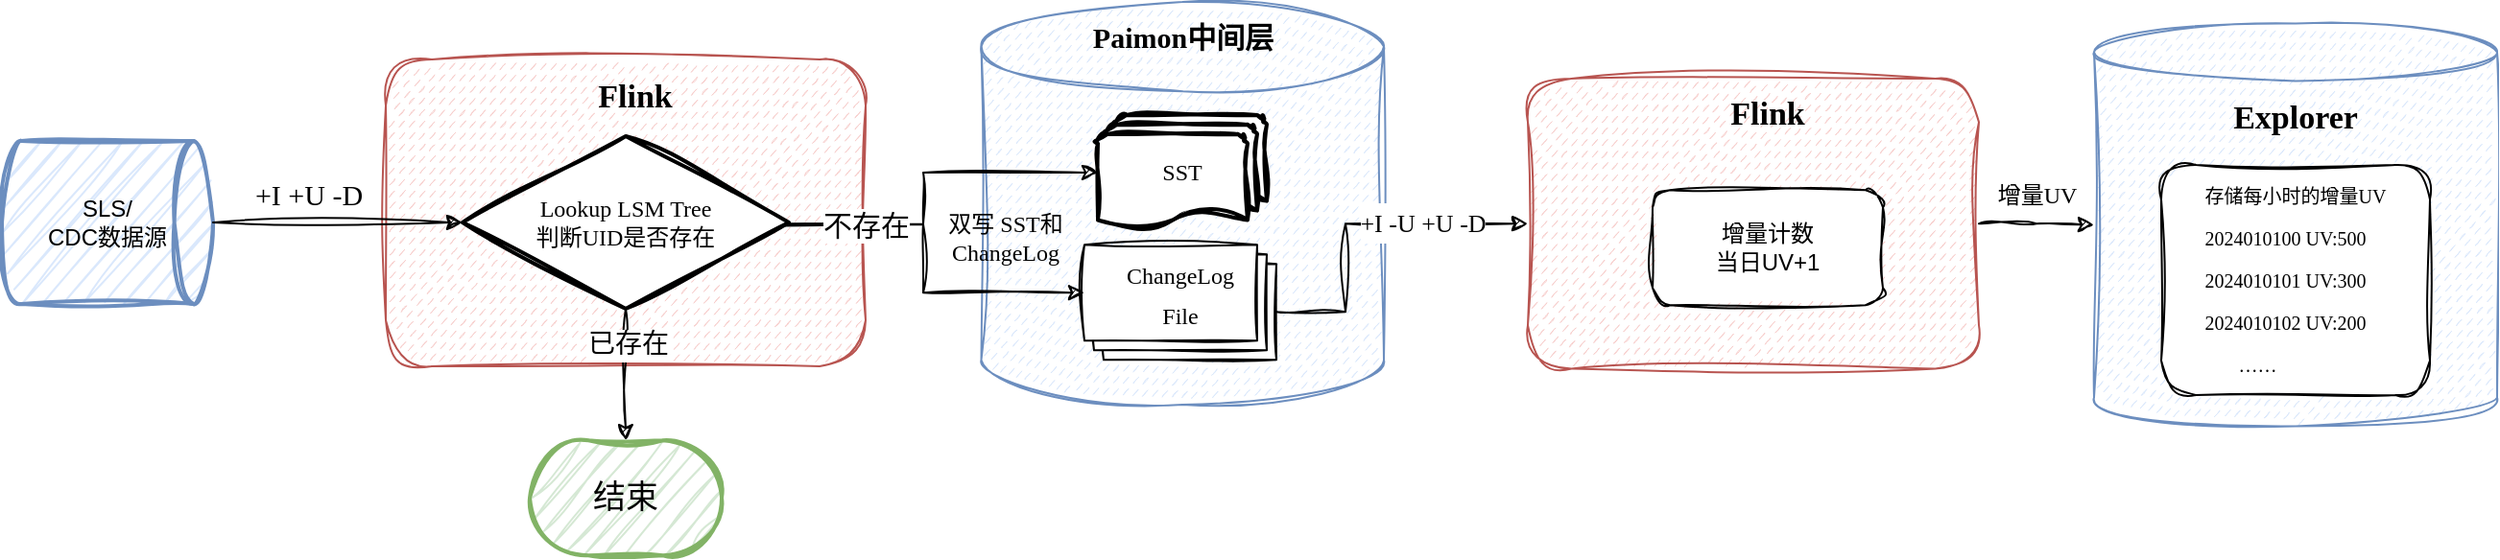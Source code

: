 <mxfile version="23.1.5" type="github">
  <diagram name="第 1 页" id="7VYnXI2Is2dOJrmKhYV3">
    <mxGraphModel dx="1004" dy="559" grid="1" gridSize="10" guides="1" tooltips="1" connect="1" arrows="1" fold="1" page="1" pageScale="1" pageWidth="827" pageHeight="1169" math="0" shadow="0">
      <root>
        <mxCell id="0" />
        <mxCell id="1" parent="0" />
        <mxCell id="NMVQfpE-wSfcinHJ5yfH-1" value="" style="shape=cylinder3;whiteSpace=wrap;html=1;boundedLbl=1;backgroundOutline=1;size=23.296;fillStyle=dashed;sketch=1;curveFitting=1;jiggle=2;fillColor=#dae8fc;strokeColor=#6c8ebf;" vertex="1" parent="1">
          <mxGeometry x="560.25" y="520" width="209.75" height="210" as="geometry" />
        </mxCell>
        <mxCell id="NMVQfpE-wSfcinHJ5yfH-2" value="SLS/&lt;br&gt;CDC数据源" style="strokeWidth=2;html=1;shape=mxgraph.flowchart.direct_data;whiteSpace=wrap;sketch=1;curveFitting=1;jiggle=2;fillColor=#dae8fc;strokeColor=#6c8ebf;" vertex="1" parent="1">
          <mxGeometry x="50" y="592.5" width="110" height="85" as="geometry" />
        </mxCell>
        <mxCell id="NMVQfpE-wSfcinHJ5yfH-3" value="" style="rounded=1;whiteSpace=wrap;html=1;fillStyle=dashed;sketch=1;curveFitting=1;jiggle=2;fillColor=#f8cecc;strokeColor=#b85450;" vertex="1" parent="1">
          <mxGeometry x="250" y="550" width="250" height="160" as="geometry" />
        </mxCell>
        <mxCell id="NMVQfpE-wSfcinHJ5yfH-4" value="&lt;font face=&quot;Comic Sans MS&quot;&gt;SST&lt;/font&gt;" style="strokeWidth=2;html=1;shape=mxgraph.flowchart.multi-document;whiteSpace=wrap;sketch=1;curveFitting=1;jiggle=2;" vertex="1" parent="1">
          <mxGeometry x="621" y="579" width="88" height="60" as="geometry" />
        </mxCell>
        <mxCell id="NMVQfpE-wSfcinHJ5yfH-5" style="edgeStyle=orthogonalEdgeStyle;rounded=0;orthogonalLoop=1;jettySize=auto;html=1;exitX=0.5;exitY=1;exitDx=0;exitDy=0;exitPerimeter=0;entryX=0.5;entryY=0;entryDx=0;entryDy=0;entryPerimeter=0;sketch=1;curveFitting=1;jiggle=2;" edge="1" parent="1" source="NMVQfpE-wSfcinHJ5yfH-8" target="NMVQfpE-wSfcinHJ5yfH-13">
          <mxGeometry relative="1" as="geometry">
            <mxPoint x="380" y="740" as="targetPoint" />
          </mxGeometry>
        </mxCell>
        <mxCell id="NMVQfpE-wSfcinHJ5yfH-6" value="已存在" style="edgeLabel;html=1;align=center;verticalAlign=middle;resizable=0;points=[];rounded=0;fontFamily=Comic Sans MS;fontSize=14;fontColor=default;fillColor=none;gradientColor=none;" vertex="1" connectable="0" parent="NMVQfpE-wSfcinHJ5yfH-5">
          <mxGeometry x="-0.443" y="1" relative="1" as="geometry">
            <mxPoint as="offset" />
          </mxGeometry>
        </mxCell>
        <mxCell id="NMVQfpE-wSfcinHJ5yfH-7" style="edgeStyle=orthogonalEdgeStyle;rounded=0;orthogonalLoop=1;jettySize=auto;html=1;exitX=1;exitY=0.5;exitDx=0;exitDy=0;exitPerimeter=0;entryX=0;entryY=0.5;entryDx=0;entryDy=0;entryPerimeter=0;sketch=1;curveFitting=1;jiggle=2;" edge="1" parent="1" target="NMVQfpE-wSfcinHJ5yfH-4">
          <mxGeometry relative="1" as="geometry">
            <mxPoint x="560" y="635.76" as="targetPoint" />
            <mxPoint x="425" y="635.765" as="sourcePoint" />
            <Array as="points">
              <mxPoint x="530" y="636" />
              <mxPoint x="530" y="609" />
            </Array>
          </mxGeometry>
        </mxCell>
        <mxCell id="NMVQfpE-wSfcinHJ5yfH-8" value="Lookup LSM Tree&lt;br&gt;判断UID是否存在" style="strokeWidth=2;html=1;shape=mxgraph.flowchart.decision;whiteSpace=wrap;sketch=1;curveFitting=1;jiggle=2;fontFamily=Comic Sans MS;" vertex="1" parent="1">
          <mxGeometry x="290" y="590" width="170" height="90" as="geometry" />
        </mxCell>
        <mxCell id="NMVQfpE-wSfcinHJ5yfH-9" style="edgeStyle=orthogonalEdgeStyle;rounded=0;orthogonalLoop=1;jettySize=auto;html=1;exitX=0;exitY=0;exitDx=100;exitDy=35;exitPerimeter=0;entryX=0;entryY=0.5;entryDx=0;entryDy=0;sketch=1;curveFitting=1;jiggle=2;" edge="1" parent="1" source="NMVQfpE-wSfcinHJ5yfH-11" target="NMVQfpE-wSfcinHJ5yfH-16">
          <mxGeometry relative="1" as="geometry">
            <mxPoint x="810" y="677" as="targetPoint" />
            <Array as="points">
              <mxPoint x="750" y="682" />
              <mxPoint x="750" y="636" />
            </Array>
          </mxGeometry>
        </mxCell>
        <mxCell id="NMVQfpE-wSfcinHJ5yfH-10" value="&lt;font style=&quot;font-size: 13px;&quot;&gt;+I -U +U -D&lt;/font&gt;" style="edgeLabel;html=1;align=center;verticalAlign=middle;resizable=0;points=[];rounded=0;fontFamily=Comic Sans MS;fontSize=17;fontColor=default;fillColor=none;gradientColor=none;" vertex="1" connectable="0" parent="NMVQfpE-wSfcinHJ5yfH-9">
          <mxGeometry x="0.503" y="3" relative="1" as="geometry">
            <mxPoint x="-11" y="2" as="offset" />
          </mxGeometry>
        </mxCell>
        <mxCell id="NMVQfpE-wSfcinHJ5yfH-11" value="" style="verticalLabelPosition=bottom;verticalAlign=top;html=1;shape=mxgraph.basic.layered_rect;dx=10;outlineConnect=0;whiteSpace=wrap;sketch=1;curveFitting=1;jiggle=2;" vertex="1" parent="1">
          <mxGeometry x="614" y="646.63" width="100" height="60" as="geometry" />
        </mxCell>
        <mxCell id="NMVQfpE-wSfcinHJ5yfH-12" style="edgeStyle=orthogonalEdgeStyle;rounded=0;orthogonalLoop=1;jettySize=auto;html=1;exitX=1;exitY=0.5;exitDx=0;exitDy=0;exitPerimeter=0;entryX=0;entryY=0.5;entryDx=0;entryDy=0;entryPerimeter=0;sketch=1;curveFitting=1;jiggle=2;" edge="1" parent="1" source="NMVQfpE-wSfcinHJ5yfH-2" target="NMVQfpE-wSfcinHJ5yfH-8">
          <mxGeometry relative="1" as="geometry" />
        </mxCell>
        <mxCell id="NMVQfpE-wSfcinHJ5yfH-13" value="&lt;font style=&quot;font-size: 17px;&quot; face=&quot;Comic Sans MS&quot;&gt;结束&lt;/font&gt;" style="strokeWidth=2;html=1;shape=mxgraph.flowchart.terminator;whiteSpace=wrap;sketch=1;curveFitting=1;jiggle=2;fillColor=#d5e8d4;strokeColor=#82b366;" vertex="1" parent="1">
          <mxGeometry x="325" y="748.62" width="100" height="60" as="geometry" />
        </mxCell>
        <mxCell id="NMVQfpE-wSfcinHJ5yfH-14" style="edgeStyle=orthogonalEdgeStyle;rounded=0;orthogonalLoop=1;jettySize=auto;html=1;exitX=1;exitY=0.5;exitDx=0;exitDy=0;exitPerimeter=0;entryX=0;entryY=0;entryDx=0;entryDy=25;entryPerimeter=0;sketch=1;curveFitting=1;jiggle=2;" edge="1" parent="1" source="NMVQfpE-wSfcinHJ5yfH-8" target="NMVQfpE-wSfcinHJ5yfH-11">
          <mxGeometry relative="1" as="geometry">
            <Array as="points">
              <mxPoint x="530" y="636" />
              <mxPoint x="530" y="672" />
            </Array>
          </mxGeometry>
        </mxCell>
        <mxCell id="NMVQfpE-wSfcinHJ5yfH-15" value="不存在" style="edgeLabel;html=1;align=center;verticalAlign=middle;resizable=0;points=[];rounded=0;fontFamily=Comic Sans MS;fontSize=15;fontColor=default;fillColor=none;gradientColor=none;" vertex="1" connectable="0" parent="NMVQfpE-wSfcinHJ5yfH-14">
          <mxGeometry x="-0.639" y="-3" relative="1" as="geometry">
            <mxPoint x="6" y="-3" as="offset" />
          </mxGeometry>
        </mxCell>
        <mxCell id="NMVQfpE-wSfcinHJ5yfH-16" value="" style="rounded=1;whiteSpace=wrap;html=1;fillStyle=dashed;sketch=1;curveFitting=1;jiggle=2;fillColor=#f8cecc;strokeColor=#b85450;" vertex="1" parent="1">
          <mxGeometry x="845" y="560" width="235" height="151.26" as="geometry" />
        </mxCell>
        <mxCell id="NMVQfpE-wSfcinHJ5yfH-17" value="增量计数&lt;br&gt;当日UV+1" style="rounded=1;whiteSpace=wrap;html=1;sketch=1;curveFitting=1;jiggle=2;" vertex="1" parent="1">
          <mxGeometry x="910" y="618.13" width="120" height="60" as="geometry" />
        </mxCell>
        <mxCell id="NMVQfpE-wSfcinHJ5yfH-18" value="" style="shape=cylinder3;whiteSpace=wrap;html=1;boundedLbl=1;backgroundOutline=1;size=15;fillStyle=dashed;sketch=1;curveFitting=1;jiggle=2;fillColor=#dae8fc;strokeColor=#6c8ebf;" vertex="1" parent="1">
          <mxGeometry x="1140" y="531.26" width="210" height="210" as="geometry" />
        </mxCell>
        <mxCell id="NMVQfpE-wSfcinHJ5yfH-19" value="Flink" style="text;html=1;align=center;verticalAlign=middle;whiteSpace=wrap;rounded=0;fontFamily=Comic Sans MS;fontSize=17;fontStyle=1" vertex="1" parent="1">
          <mxGeometry x="350" y="555" width="60" height="30" as="geometry" />
        </mxCell>
        <mxCell id="NMVQfpE-wSfcinHJ5yfH-20" value="+I +U -D" style="text;html=1;align=center;verticalAlign=middle;whiteSpace=wrap;rounded=0;fontFamily=Comic Sans MS;fontSize=15;fontColor=default;" vertex="1" parent="1">
          <mxGeometry x="170" y="605" width="80" height="30" as="geometry" />
        </mxCell>
        <mxCell id="NMVQfpE-wSfcinHJ5yfH-21" value="&lt;font style=&quot;font-size: 12px;&quot;&gt;ChangeLog File&lt;/font&gt;" style="text;html=1;align=center;verticalAlign=middle;whiteSpace=wrap;rounded=0;fontFamily=Comic Sans MS;fontSize=17;fontColor=default;" vertex="1" parent="1">
          <mxGeometry x="634" y="656.5" width="60" height="30" as="geometry" />
        </mxCell>
        <mxCell id="NMVQfpE-wSfcinHJ5yfH-22" value="&lt;b&gt;Flink&lt;/b&gt;" style="text;html=1;align=center;verticalAlign=middle;whiteSpace=wrap;rounded=0;fontFamily=Comic Sans MS;fontSize=17;" vertex="1" parent="1">
          <mxGeometry x="940" y="564.38" width="60" height="30" as="geometry" />
        </mxCell>
        <mxCell id="NMVQfpE-wSfcinHJ5yfH-23" value="&lt;b&gt;Paimon中间层&lt;/b&gt;" style="text;html=1;align=center;verticalAlign=middle;whiteSpace=wrap;rounded=0;fontFamily=Comic Sans MS;fontSize=15;strokeWidth=0;" vertex="1" parent="1">
          <mxGeometry x="607.62" y="520" width="115" height="35" as="geometry" />
        </mxCell>
        <mxCell id="NMVQfpE-wSfcinHJ5yfH-24" value="&lt;b&gt;Explorer&lt;/b&gt;" style="text;html=1;align=center;verticalAlign=middle;whiteSpace=wrap;rounded=0;fontFamily=Comic Sans MS;fontSize=17;" vertex="1" parent="1">
          <mxGeometry x="1215" y="565.64" width="60" height="30" as="geometry" />
        </mxCell>
        <mxCell id="NMVQfpE-wSfcinHJ5yfH-25" value="双写 SST和ChangeLog" style="text;html=1;align=center;verticalAlign=middle;whiteSpace=wrap;rounded=0;fontFamily=Comic Sans MS;fontSize=12;fontColor=default;" vertex="1" parent="1">
          <mxGeometry x="539.24" y="635" width="68.38" height="15" as="geometry" />
        </mxCell>
        <mxCell id="NMVQfpE-wSfcinHJ5yfH-26" value="&lt;font style=&quot;font-size: 12px;&quot;&gt;增量UV&lt;/font&gt;" style="edgeStyle=orthogonalEdgeStyle;rounded=0;orthogonalLoop=1;jettySize=auto;html=1;exitX=1;exitY=0.5;exitDx=0;exitDy=0;entryX=0;entryY=0.5;entryDx=0;entryDy=0;entryPerimeter=0;fontFamily=Comic Sans MS;fontSize=17;fontColor=default;sketch=1;curveFitting=1;jiggle=2;" edge="1" parent="1" source="NMVQfpE-wSfcinHJ5yfH-16" target="NMVQfpE-wSfcinHJ5yfH-18">
          <mxGeometry x="-0.011" y="-16" relative="1" as="geometry">
            <mxPoint x="16" y="-16" as="offset" />
          </mxGeometry>
        </mxCell>
        <mxCell id="NMVQfpE-wSfcinHJ5yfH-27" value="&lt;p style=&quot;border-color: var(--border-color); font-size: 10px; text-align: left;&quot;&gt;存储每小时的增量UV&lt;/p&gt;&lt;p style=&quot;border-color: var(--border-color); font-size: 10px; text-align: left;&quot;&gt;2024010100 UV:500&lt;/p&gt;&lt;p style=&quot;border-color: var(--border-color); font-size: 10px; text-align: left;&quot;&gt;2024010101 UV:300&lt;/p&gt;&lt;p style=&quot;border-color: var(--border-color); font-size: 10px; text-align: left;&quot;&gt;2024010102 UV:200&lt;/p&gt;&lt;p style=&quot;border-color: var(--border-color); font-size: 10px; text-align: left;&quot;&gt;&lt;span style=&quot;white-space: pre;&quot;&gt;&amp;nbsp;&amp;nbsp;&amp;nbsp;&amp;nbsp;&lt;/span&gt;&amp;nbsp; &amp;nbsp;……&lt;/p&gt;" style="rounded=1;whiteSpace=wrap;html=1;align=center;verticalAlign=middle;fontFamily=Comic Sans MS;fontSize=17;fontColor=default;fillColor=default;gradientColor=none;sketch=1;curveFitting=1;jiggle=2;" vertex="1" parent="1">
          <mxGeometry x="1175" y="605" width="140" height="120" as="geometry" />
        </mxCell>
      </root>
    </mxGraphModel>
  </diagram>
</mxfile>
